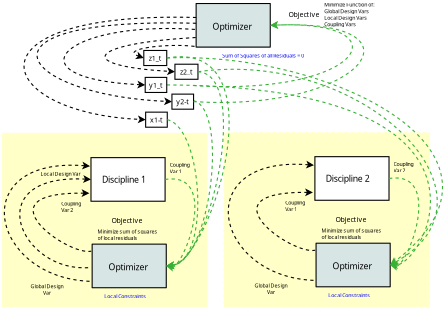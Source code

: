 <?xml version="1.0" encoding="UTF-8"?>
<dia:diagram xmlns:dia="http://www.lysator.liu.se/~alla/dia/">
  <dia:layer name="Background" visible="true" active="true">
    <dia:object type="Standard - Box" version="0" id="O0">
      <dia:attribute name="obj_pos">
        <dia:point val="13.178,19.919"/>
      </dia:attribute>
      <dia:attribute name="obj_bb">
        <dia:rectangle val="13.129,19.869;32.179,36.052"/>
      </dia:attribute>
      <dia:attribute name="elem_corner">
        <dia:point val="13.178,19.919"/>
      </dia:attribute>
      <dia:attribute name="elem_width">
        <dia:real val="18.95"/>
      </dia:attribute>
      <dia:attribute name="elem_height">
        <dia:real val="16.084"/>
      </dia:attribute>
      <dia:attribute name="border_color">
        <dia:color val="#ffffff"/>
      </dia:attribute>
      <dia:attribute name="inner_color">
        <dia:color val="#ffffc7"/>
      </dia:attribute>
      <dia:attribute name="show_background">
        <dia:boolean val="true"/>
      </dia:attribute>
      <dia:attribute name="corner_radius">
        <dia:real val="1.175e-38"/>
      </dia:attribute>
    </dia:object>
    <dia:group>
      <dia:object type="Standard - Box" version="0" id="O1">
        <dia:attribute name="obj_pos">
          <dia:point val="21.384,22.245"/>
        </dia:attribute>
        <dia:attribute name="obj_bb">
          <dia:rectangle val="21.334,22.195;28.234,26.295"/>
        </dia:attribute>
        <dia:attribute name="elem_corner">
          <dia:point val="21.384,22.245"/>
        </dia:attribute>
        <dia:attribute name="elem_width">
          <dia:real val="6.8"/>
        </dia:attribute>
        <dia:attribute name="elem_height">
          <dia:real val="4"/>
        </dia:attribute>
        <dia:attribute name="show_background">
          <dia:boolean val="true"/>
        </dia:attribute>
      </dia:object>
      <dia:object type="Standard - Text" version="1" id="O2">
        <dia:attribute name="obj_pos">
          <dia:point val="22.384,24.545"/>
        </dia:attribute>
        <dia:attribute name="obj_bb">
          <dia:rectangle val="22.384,23.8;27.021,24.735"/>
        </dia:attribute>
        <dia:attribute name="text">
          <dia:composite type="text">
            <dia:attribute name="string">
              <dia:string>#Discipline 1#</dia:string>
            </dia:attribute>
            <dia:attribute name="font">
              <dia:font family="sans" style="0" name="Helvetica"/>
            </dia:attribute>
            <dia:attribute name="height">
              <dia:real val="1"/>
            </dia:attribute>
            <dia:attribute name="pos">
              <dia:point val="22.384,24.545"/>
            </dia:attribute>
            <dia:attribute name="color">
              <dia:color val="#000000"/>
            </dia:attribute>
            <dia:attribute name="alignment">
              <dia:enum val="0"/>
            </dia:attribute>
          </dia:composite>
        </dia:attribute>
        <dia:attribute name="valign">
          <dia:enum val="3"/>
        </dia:attribute>
      </dia:object>
    </dia:group>
    <dia:object type="Standard - Text" version="1" id="O3">
      <dia:attribute name="obj_pos">
        <dia:point val="28.604,23.093"/>
      </dia:attribute>
      <dia:attribute name="obj_bb">
        <dia:rectangle val="28.604,22.645;30.714,23.808"/>
      </dia:attribute>
      <dia:attribute name="text">
        <dia:composite type="text">
          <dia:attribute name="string">
            <dia:string>#Coupling
Var 1#</dia:string>
          </dia:attribute>
          <dia:attribute name="font">
            <dia:font family="sans" style="0" name="Helvetica"/>
          </dia:attribute>
          <dia:attribute name="height">
            <dia:real val="0.6"/>
          </dia:attribute>
          <dia:attribute name="pos">
            <dia:point val="28.604,23.093"/>
          </dia:attribute>
          <dia:attribute name="color">
            <dia:color val="#000000"/>
          </dia:attribute>
          <dia:attribute name="alignment">
            <dia:enum val="0"/>
          </dia:attribute>
        </dia:composite>
      </dia:attribute>
      <dia:attribute name="valign">
        <dia:enum val="3"/>
      </dia:attribute>
    </dia:object>
    <dia:group>
      <dia:object type="Standard - Box" version="0" id="O4">
        <dia:attribute name="obj_pos">
          <dia:point val="31.032,8.105"/>
        </dia:attribute>
        <dia:attribute name="obj_bb">
          <dia:rectangle val="30.983,8.055;37.883,12.155"/>
        </dia:attribute>
        <dia:attribute name="elem_corner">
          <dia:point val="31.032,8.105"/>
        </dia:attribute>
        <dia:attribute name="elem_width">
          <dia:real val="6.8"/>
        </dia:attribute>
        <dia:attribute name="elem_height">
          <dia:real val="4"/>
        </dia:attribute>
        <dia:attribute name="inner_color">
          <dia:color val="#d8e5e5"/>
        </dia:attribute>
        <dia:attribute name="show_background">
          <dia:boolean val="true"/>
        </dia:attribute>
        <dia:attribute name="corner_radius">
          <dia:real val="1.175e-38"/>
        </dia:attribute>
      </dia:object>
      <dia:object type="Standard - Text" version="1" id="O5">
        <dia:attribute name="obj_pos">
          <dia:point val="32.544,10.505"/>
        </dia:attribute>
        <dia:attribute name="obj_bb">
          <dia:rectangle val="32.544,9.76;36.466,10.695"/>
        </dia:attribute>
        <dia:attribute name="text">
          <dia:composite type="text">
            <dia:attribute name="string">
              <dia:string>#Optimizer#</dia:string>
            </dia:attribute>
            <dia:attribute name="font">
              <dia:font family="sans" style="0" name="Helvetica"/>
            </dia:attribute>
            <dia:attribute name="height">
              <dia:real val="1"/>
            </dia:attribute>
            <dia:attribute name="pos">
              <dia:point val="32.544,10.505"/>
            </dia:attribute>
            <dia:attribute name="color">
              <dia:color val="#000000"/>
            </dia:attribute>
            <dia:attribute name="alignment">
              <dia:enum val="0"/>
            </dia:attribute>
          </dia:composite>
        </dia:attribute>
        <dia:attribute name="valign">
          <dia:enum val="3"/>
        </dia:attribute>
      </dia:object>
    </dia:group>
    <dia:object type="Standard - Text" version="1" id="O6">
      <dia:attribute name="obj_pos">
        <dia:point val="33.419,13.059"/>
      </dia:attribute>
      <dia:attribute name="obj_bb">
        <dia:rectangle val="33.419,12.611;41.969,13.174"/>
      </dia:attribute>
      <dia:attribute name="text">
        <dia:composite type="text">
          <dia:attribute name="string">
            <dia:string>#Sum of Squares of all Residuals = 0#</dia:string>
          </dia:attribute>
          <dia:attribute name="font">
            <dia:font family="sans" style="0" name="Helvetica"/>
          </dia:attribute>
          <dia:attribute name="height">
            <dia:real val="0.6"/>
          </dia:attribute>
          <dia:attribute name="pos">
            <dia:point val="33.419,13.059"/>
          </dia:attribute>
          <dia:attribute name="color">
            <dia:color val="#0000ff"/>
          </dia:attribute>
          <dia:attribute name="alignment">
            <dia:enum val="0"/>
          </dia:attribute>
        </dia:composite>
      </dia:attribute>
      <dia:attribute name="valign">
        <dia:enum val="3"/>
      </dia:attribute>
    </dia:object>
    <dia:object type="Standard - BezierLine" version="0" id="O7">
      <dia:attribute name="obj_pos">
        <dia:point val="30.923,10.481"/>
      </dia:attribute>
      <dia:attribute name="obj_bb">
        <dia:rectangle val="18.854,10.345;30.976,15.904"/>
      </dia:attribute>
      <dia:attribute name="bez_points">
        <dia:point val="30.923,10.481"/>
        <dia:point val="18.651,9.658"/>
        <dia:point val="13.808,15.009"/>
        <dia:point val="26.359,15.575"/>
      </dia:attribute>
      <dia:attribute name="corner_types">
        <dia:enum val="0"/>
        <dia:enum val="0"/>
      </dia:attribute>
      <dia:attribute name="line_style">
        <dia:enum val="1"/>
      </dia:attribute>
      <dia:attribute name="dashlength">
        <dia:real val="0.3"/>
      </dia:attribute>
      <dia:attribute name="end_arrow">
        <dia:enum val="22"/>
      </dia:attribute>
      <dia:attribute name="end_arrow_length">
        <dia:real val="0.5"/>
      </dia:attribute>
      <dia:attribute name="end_arrow_width">
        <dia:real val="0.5"/>
      </dia:attribute>
      <dia:connections>
        <dia:connection handle="3" to="O44" connection="3"/>
      </dia:connections>
    </dia:object>
    <dia:object type="Standard - BezierLine" version="0" id="O8">
      <dia:attribute name="obj_pos">
        <dia:point val="30.994,11.224"/>
      </dia:attribute>
      <dia:attribute name="obj_bb">
        <dia:rectangle val="22.625,11.171;31.046,14.682"/>
      </dia:attribute>
      <dia:attribute name="bez_points">
        <dia:point val="30.994,11.224"/>
        <dia:point val="21.2,11.754"/>
        <dia:point val="19.611,13.799"/>
        <dia:point val="29.087,14.364"/>
      </dia:attribute>
      <dia:attribute name="corner_types">
        <dia:enum val="0"/>
        <dia:enum val="0"/>
      </dia:attribute>
      <dia:attribute name="line_style">
        <dia:enum val="1"/>
      </dia:attribute>
      <dia:attribute name="dashlength">
        <dia:real val="0.3"/>
      </dia:attribute>
      <dia:attribute name="end_arrow">
        <dia:enum val="22"/>
      </dia:attribute>
      <dia:attribute name="end_arrow_length">
        <dia:real val="0.5"/>
      </dia:attribute>
      <dia:attribute name="end_arrow_width">
        <dia:real val="0.5"/>
      </dia:attribute>
      <dia:connections>
        <dia:connection handle="3" to="O48" connection="3"/>
      </dia:connections>
    </dia:object>
    <dia:object type="Standard - Text" version="1" id="O9">
      <dia:attribute name="obj_pos">
        <dia:point val="18.659,26.643"/>
      </dia:attribute>
      <dia:attribute name="obj_bb">
        <dia:rectangle val="18.659,26.195;20.769,27.358"/>
      </dia:attribute>
      <dia:attribute name="text">
        <dia:composite type="text">
          <dia:attribute name="string">
            <dia:string>#Coupling
Var 2#</dia:string>
          </dia:attribute>
          <dia:attribute name="font">
            <dia:font family="sans" style="0" name="Helvetica"/>
          </dia:attribute>
          <dia:attribute name="height">
            <dia:real val="0.6"/>
          </dia:attribute>
          <dia:attribute name="pos">
            <dia:point val="18.659,26.643"/>
          </dia:attribute>
          <dia:attribute name="color">
            <dia:color val="#000000"/>
          </dia:attribute>
          <dia:attribute name="alignment">
            <dia:enum val="0"/>
          </dia:attribute>
        </dia:composite>
      </dia:attribute>
      <dia:attribute name="valign">
        <dia:enum val="3"/>
      </dia:attribute>
    </dia:object>
    <dia:object type="Standard - Text" version="1" id="O10">
      <dia:attribute name="obj_pos">
        <dia:point val="17.346,34.237"/>
      </dia:attribute>
      <dia:attribute name="obj_bb">
        <dia:rectangle val="15.676,33.79;19.016,34.952"/>
      </dia:attribute>
      <dia:attribute name="text">
        <dia:composite type="text">
          <dia:attribute name="string">
            <dia:string>#Global Design
Var#</dia:string>
          </dia:attribute>
          <dia:attribute name="font">
            <dia:font family="sans" style="0" name="Helvetica"/>
          </dia:attribute>
          <dia:attribute name="height">
            <dia:real val="0.6"/>
          </dia:attribute>
          <dia:attribute name="pos">
            <dia:point val="17.346,34.237"/>
          </dia:attribute>
          <dia:attribute name="color">
            <dia:color val="#000000"/>
          </dia:attribute>
          <dia:attribute name="alignment">
            <dia:enum val="1"/>
          </dia:attribute>
        </dia:composite>
      </dia:attribute>
      <dia:attribute name="valign">
        <dia:enum val="3"/>
      </dia:attribute>
    </dia:object>
    <dia:object type="Standard - BezierLine" version="0" id="O11">
      <dia:attribute name="obj_pos">
        <dia:point val="30.8,15.639"/>
      </dia:attribute>
      <dia:attribute name="obj_bb">
        <dia:rectangle val="30.747,9.712;45.419,15.783"/>
      </dia:attribute>
      <dia:attribute name="bez_points">
        <dia:point val="30.8,15.639"/>
        <dia:point val="46.558,16.623"/>
        <dia:point val="50.259,9.564"/>
        <dia:point val="37.833,10.105"/>
      </dia:attribute>
      <dia:attribute name="corner_types">
        <dia:enum val="0"/>
        <dia:enum val="0"/>
      </dia:attribute>
      <dia:attribute name="line_color">
        <dia:color val="#36b136"/>
      </dia:attribute>
      <dia:attribute name="line_style">
        <dia:enum val="1"/>
      </dia:attribute>
      <dia:attribute name="dashlength">
        <dia:real val="0.3"/>
      </dia:attribute>
      <dia:attribute name="end_arrow">
        <dia:enum val="22"/>
      </dia:attribute>
      <dia:attribute name="end_arrow_length">
        <dia:real val="0.5"/>
      </dia:attribute>
      <dia:attribute name="end_arrow_width">
        <dia:real val="0.5"/>
      </dia:attribute>
      <dia:connections>
        <dia:connection handle="3" to="O4" connection="4"/>
      </dia:connections>
    </dia:object>
    <dia:object type="Standard - Text" version="1" id="O12">
      <dia:attribute name="obj_pos">
        <dia:point val="24.699,28.242"/>
      </dia:attribute>
      <dia:attribute name="obj_bb">
        <dia:rectangle val="23.182,27.647;26.217,28.394"/>
      </dia:attribute>
      <dia:attribute name="text">
        <dia:composite type="text">
          <dia:attribute name="string">
            <dia:string>#Objective#</dia:string>
          </dia:attribute>
          <dia:attribute name="font">
            <dia:font family="sans" style="0" name="Helvetica"/>
          </dia:attribute>
          <dia:attribute name="height">
            <dia:real val="0.8"/>
          </dia:attribute>
          <dia:attribute name="pos">
            <dia:point val="24.699,28.242"/>
          </dia:attribute>
          <dia:attribute name="color">
            <dia:color val="#000000"/>
          </dia:attribute>
          <dia:attribute name="alignment">
            <dia:enum val="1"/>
          </dia:attribute>
        </dia:composite>
      </dia:attribute>
      <dia:attribute name="valign">
        <dia:enum val="3"/>
      </dia:attribute>
    </dia:object>
    <dia:object type="Standard - Text" version="1" id="O13">
      <dia:attribute name="obj_pos">
        <dia:point val="21.982,29.196"/>
      </dia:attribute>
      <dia:attribute name="obj_bb">
        <dia:rectangle val="21.982,28.749;27.93,29.911"/>
      </dia:attribute>
      <dia:attribute name="text">
        <dia:composite type="text">
          <dia:attribute name="string">
            <dia:string>#Minimize sum of squares
of local residuals#</dia:string>
          </dia:attribute>
          <dia:attribute name="font">
            <dia:font family="sans" style="0" name="Helvetica"/>
          </dia:attribute>
          <dia:attribute name="height">
            <dia:real val="0.6"/>
          </dia:attribute>
          <dia:attribute name="pos">
            <dia:point val="21.982,29.196"/>
          </dia:attribute>
          <dia:attribute name="color">
            <dia:color val="#000000"/>
          </dia:attribute>
          <dia:attribute name="alignment">
            <dia:enum val="0"/>
          </dia:attribute>
        </dia:composite>
      </dia:attribute>
      <dia:attribute name="valign">
        <dia:enum val="3"/>
      </dia:attribute>
    </dia:object>
    <dia:object type="Standard - BezierLine" version="0" id="O14">
      <dia:attribute name="obj_pos">
        <dia:point val="31.029,9.916"/>
      </dia:attribute>
      <dia:attribute name="obj_bb">
        <dia:rectangle val="16.388,9.83;31.08,17.439"/>
      </dia:attribute>
      <dia:attribute name="bez_points">
        <dia:point val="31.029,9.916"/>
        <dia:point val="9.391,9.315"/>
        <dia:point val="14.706,16.508"/>
        <dia:point val="28.812,17.108"/>
      </dia:attribute>
      <dia:attribute name="corner_types">
        <dia:enum val="0"/>
        <dia:enum val="0"/>
      </dia:attribute>
      <dia:attribute name="line_style">
        <dia:enum val="1"/>
      </dia:attribute>
      <dia:attribute name="dashlength">
        <dia:real val="0.3"/>
      </dia:attribute>
      <dia:attribute name="end_arrow">
        <dia:enum val="22"/>
      </dia:attribute>
      <dia:attribute name="end_arrow_length">
        <dia:real val="0.5"/>
      </dia:attribute>
      <dia:attribute name="end_arrow_width">
        <dia:real val="0.5"/>
      </dia:attribute>
      <dia:connections>
        <dia:connection handle="3" to="O46" connection="3"/>
      </dia:connections>
    </dia:object>
    <dia:object type="Standard - Text" version="1" id="O15">
      <dia:attribute name="obj_pos">
        <dia:point val="18.596,23.914"/>
      </dia:attribute>
      <dia:attribute name="obj_bb">
        <dia:rectangle val="16.601,23.466;20.59,24.629"/>
      </dia:attribute>
      <dia:attribute name="text">
        <dia:composite type="text">
          <dia:attribute name="string">
            <dia:string>#Local Design Var
#</dia:string>
          </dia:attribute>
          <dia:attribute name="font">
            <dia:font family="sans" style="0" name="Helvetica"/>
          </dia:attribute>
          <dia:attribute name="height">
            <dia:real val="0.6"/>
          </dia:attribute>
          <dia:attribute name="pos">
            <dia:point val="18.596,23.914"/>
          </dia:attribute>
          <dia:attribute name="color">
            <dia:color val="#000000"/>
          </dia:attribute>
          <dia:attribute name="alignment">
            <dia:enum val="1"/>
          </dia:attribute>
        </dia:composite>
      </dia:attribute>
      <dia:attribute name="valign">
        <dia:enum val="3"/>
      </dia:attribute>
    </dia:object>
    <dia:object type="Standard - BezierLine" version="0" id="O16">
      <dia:attribute name="obj_pos">
        <dia:point val="30.887,12.037"/>
      </dia:attribute>
      <dia:attribute name="obj_bb">
        <dia:rectangle val="25.283,11.9;30.943,13.208"/>
      </dia:attribute>
      <dia:attribute name="bez_points">
        <dia:point val="30.887,12.037"/>
        <dia:point val="28.335,11.727"/>
        <dia:point val="23.93,12.297"/>
        <dia:point val="26.23,13.104"/>
      </dia:attribute>
      <dia:attribute name="corner_types">
        <dia:enum val="0"/>
        <dia:enum val="0"/>
      </dia:attribute>
      <dia:attribute name="line_style">
        <dia:enum val="1"/>
      </dia:attribute>
      <dia:attribute name="dashlength">
        <dia:real val="0.3"/>
      </dia:attribute>
      <dia:attribute name="end_arrow">
        <dia:enum val="22"/>
      </dia:attribute>
      <dia:attribute name="end_arrow_length">
        <dia:real val="0.5"/>
      </dia:attribute>
      <dia:attribute name="end_arrow_width">
        <dia:real val="0.5"/>
      </dia:attribute>
      <dia:connections>
        <dia:connection handle="3" to="O42" connection="3"/>
      </dia:connections>
    </dia:object>
    <dia:group>
      <dia:object type="Standard - Box" version="0" id="O17">
        <dia:attribute name="obj_pos">
          <dia:point val="21.491,30.183"/>
        </dia:attribute>
        <dia:attribute name="obj_bb">
          <dia:rectangle val="21.441,30.134;28.341,34.233"/>
        </dia:attribute>
        <dia:attribute name="elem_corner">
          <dia:point val="21.491,30.183"/>
        </dia:attribute>
        <dia:attribute name="elem_width">
          <dia:real val="6.8"/>
        </dia:attribute>
        <dia:attribute name="elem_height">
          <dia:real val="4"/>
        </dia:attribute>
        <dia:attribute name="inner_color">
          <dia:color val="#d8e5e5"/>
        </dia:attribute>
        <dia:attribute name="show_background">
          <dia:boolean val="true"/>
        </dia:attribute>
        <dia:attribute name="corner_radius">
          <dia:real val="1.175e-38"/>
        </dia:attribute>
      </dia:object>
      <dia:object type="Standard - Text" version="1" id="O18">
        <dia:attribute name="obj_pos">
          <dia:point val="23.002,32.584"/>
        </dia:attribute>
        <dia:attribute name="obj_bb">
          <dia:rectangle val="23.002,31.838;26.925,32.773"/>
        </dia:attribute>
        <dia:attribute name="text">
          <dia:composite type="text">
            <dia:attribute name="string">
              <dia:string>#Optimizer#</dia:string>
            </dia:attribute>
            <dia:attribute name="font">
              <dia:font family="sans" style="0" name="Helvetica"/>
            </dia:attribute>
            <dia:attribute name="height">
              <dia:real val="1"/>
            </dia:attribute>
            <dia:attribute name="pos">
              <dia:point val="23.002,32.584"/>
            </dia:attribute>
            <dia:attribute name="color">
              <dia:color val="#000000"/>
            </dia:attribute>
            <dia:attribute name="alignment">
              <dia:enum val="0"/>
            </dia:attribute>
          </dia:composite>
        </dia:attribute>
        <dia:attribute name="valign">
          <dia:enum val="3"/>
        </dia:attribute>
      </dia:object>
    </dia:group>
    <dia:object type="Standard - Text" version="1" id="O19">
      <dia:attribute name="obj_pos">
        <dia:point val="22.608,35.151"/>
      </dia:attribute>
      <dia:attribute name="obj_bb">
        <dia:rectangle val="22.608,34.703;26.748,35.266"/>
      </dia:attribute>
      <dia:attribute name="text">
        <dia:composite type="text">
          <dia:attribute name="string">
            <dia:string>#Local Constraints#</dia:string>
          </dia:attribute>
          <dia:attribute name="font">
            <dia:font family="sans" style="0" name="Helvetica"/>
          </dia:attribute>
          <dia:attribute name="height">
            <dia:real val="0.6"/>
          </dia:attribute>
          <dia:attribute name="pos">
            <dia:point val="22.608,35.151"/>
          </dia:attribute>
          <dia:attribute name="color">
            <dia:color val="#0000ff"/>
          </dia:attribute>
          <dia:attribute name="alignment">
            <dia:enum val="0"/>
          </dia:attribute>
        </dia:composite>
      </dia:attribute>
      <dia:attribute name="valign">
        <dia:enum val="3"/>
      </dia:attribute>
    </dia:object>
    <dia:object type="Standard - Text" version="1" id="O20">
      <dia:attribute name="obj_pos">
        <dia:point val="40.924,9.342"/>
      </dia:attribute>
      <dia:attribute name="obj_bb">
        <dia:rectangle val="39.406,8.747;42.441,9.494"/>
      </dia:attribute>
      <dia:attribute name="text">
        <dia:composite type="text">
          <dia:attribute name="string">
            <dia:string>#Objective#</dia:string>
          </dia:attribute>
          <dia:attribute name="font">
            <dia:font family="sans" style="0" name="Helvetica"/>
          </dia:attribute>
          <dia:attribute name="height">
            <dia:real val="0.8"/>
          </dia:attribute>
          <dia:attribute name="pos">
            <dia:point val="40.924,9.342"/>
          </dia:attribute>
          <dia:attribute name="color">
            <dia:color val="#000000"/>
          </dia:attribute>
          <dia:attribute name="alignment">
            <dia:enum val="1"/>
          </dia:attribute>
        </dia:composite>
      </dia:attribute>
      <dia:attribute name="valign">
        <dia:enum val="3"/>
      </dia:attribute>
    </dia:object>
    <dia:object type="Standard - Text" version="1" id="O21">
      <dia:attribute name="obj_pos">
        <dia:point val="42.796,8.389"/>
      </dia:attribute>
      <dia:attribute name="obj_bb">
        <dia:rectangle val="42.796,7.942;47.873,10.304"/>
      </dia:attribute>
      <dia:attribute name="text">
        <dia:composite type="text">
          <dia:attribute name="string">
            <dia:string>#Minimize Function of:
Global Design Vars
Local Design Vars
Coupling Vars#</dia:string>
          </dia:attribute>
          <dia:attribute name="font">
            <dia:font family="sans" style="0" name="Helvetica"/>
          </dia:attribute>
          <dia:attribute name="height">
            <dia:real val="0.6"/>
          </dia:attribute>
          <dia:attribute name="pos">
            <dia:point val="42.796,8.389"/>
          </dia:attribute>
          <dia:attribute name="color">
            <dia:color val="#000000"/>
          </dia:attribute>
          <dia:attribute name="alignment">
            <dia:enum val="0"/>
          </dia:attribute>
        </dia:composite>
      </dia:attribute>
      <dia:attribute name="valign">
        <dia:enum val="3"/>
      </dia:attribute>
    </dia:object>
    <dia:object type="Standard - BezierLine" version="0" id="O22">
      <dia:attribute name="obj_pos">
        <dia:point val="21.239,25.511"/>
      </dia:attribute>
      <dia:attribute name="obj_bb">
        <dia:rectangle val="16.034,25.139;21.468,30.905"/>
      </dia:attribute>
      <dia:attribute name="bez_points">
        <dia:point val="21.239,25.511"/>
        <dia:point val="10.951,25.369"/>
        <dia:point val="19.295,31.3"/>
        <dia:point val="21.408,30.828"/>
      </dia:attribute>
      <dia:attribute name="corner_types">
        <dia:enum val="0"/>
        <dia:enum val="0"/>
      </dia:attribute>
      <dia:attribute name="line_style">
        <dia:enum val="1"/>
      </dia:attribute>
      <dia:attribute name="dashlength">
        <dia:real val="0.3"/>
      </dia:attribute>
      <dia:attribute name="start_arrow">
        <dia:enum val="22"/>
      </dia:attribute>
      <dia:attribute name="start_arrow_length">
        <dia:real val="0.5"/>
      </dia:attribute>
      <dia:attribute name="start_arrow_width">
        <dia:real val="0.5"/>
      </dia:attribute>
    </dia:object>
    <dia:object type="Standard - BezierLine" version="0" id="O23">
      <dia:attribute name="obj_pos">
        <dia:point val="21.384,24.245"/>
      </dia:attribute>
      <dia:attribute name="obj_bb">
        <dia:rectangle val="14.799,23.844;21.436,32.407"/>
      </dia:attribute>
      <dia:attribute name="bez_points">
        <dia:point val="21.384,24.245"/>
        <dia:point val="10.918,23.679"/>
        <dia:point val="14.876,32.962"/>
        <dia:point val="21.381,32.325"/>
      </dia:attribute>
      <dia:attribute name="corner_types">
        <dia:enum val="0"/>
        <dia:enum val="0"/>
      </dia:attribute>
      <dia:attribute name="line_style">
        <dia:enum val="1"/>
      </dia:attribute>
      <dia:attribute name="dashlength">
        <dia:real val="0.3"/>
      </dia:attribute>
      <dia:attribute name="start_arrow">
        <dia:enum val="22"/>
      </dia:attribute>
      <dia:attribute name="start_arrow_length">
        <dia:real val="0.5"/>
      </dia:attribute>
      <dia:attribute name="start_arrow_width">
        <dia:real val="0.5"/>
      </dia:attribute>
      <dia:connections>
        <dia:connection handle="0" to="O1" connection="3"/>
      </dia:connections>
    </dia:object>
    <dia:object type="Standard - BezierLine" version="0" id="O24">
      <dia:attribute name="obj_pos">
        <dia:point val="21.296,23.027"/>
      </dia:attribute>
      <dia:attribute name="obj_bb">
        <dia:rectangle val="13.386,22.609;21.432,33.65"/>
      </dia:attribute>
      <dia:attribute name="bez_points">
        <dia:point val="21.296,23.027"/>
        <dia:point val="9.784,22.108"/>
        <dia:point val="12.082,33.315"/>
        <dia:point val="21.381,33.598"/>
      </dia:attribute>
      <dia:attribute name="corner_types">
        <dia:enum val="0"/>
        <dia:enum val="0"/>
      </dia:attribute>
      <dia:attribute name="line_style">
        <dia:enum val="1"/>
      </dia:attribute>
      <dia:attribute name="dashlength">
        <dia:real val="0.3"/>
      </dia:attribute>
      <dia:attribute name="start_arrow">
        <dia:enum val="22"/>
      </dia:attribute>
      <dia:attribute name="start_arrow_length">
        <dia:real val="0.5"/>
      </dia:attribute>
      <dia:attribute name="start_arrow_width">
        <dia:real val="0.5"/>
      </dia:attribute>
    </dia:object>
    <dia:object type="Standard - BezierLine" version="0" id="O25">
      <dia:attribute name="obj_pos">
        <dia:point val="28.184,24.245"/>
      </dia:attribute>
      <dia:attribute name="obj_bb">
        <dia:rectangle val="28.127,24.146;30.969,32.712"/>
      </dia:attribute>
      <dia:attribute name="bez_points">
        <dia:point val="28.184,24.245"/>
        <dia:point val="33.331,23.451"/>
        <dia:point val="29.831,32.573"/>
        <dia:point val="28.291,32.184"/>
      </dia:attribute>
      <dia:attribute name="corner_types">
        <dia:enum val="0"/>
        <dia:enum val="0"/>
      </dia:attribute>
      <dia:attribute name="line_color">
        <dia:color val="#36b136"/>
      </dia:attribute>
      <dia:attribute name="line_style">
        <dia:enum val="1"/>
      </dia:attribute>
      <dia:attribute name="dashlength">
        <dia:real val="0.3"/>
      </dia:attribute>
      <dia:attribute name="end_arrow">
        <dia:enum val="22"/>
      </dia:attribute>
      <dia:attribute name="end_arrow_length">
        <dia:real val="0.5"/>
      </dia:attribute>
      <dia:attribute name="end_arrow_width">
        <dia:real val="0.5"/>
      </dia:attribute>
      <dia:connections>
        <dia:connection handle="0" to="O1" connection="4"/>
        <dia:connection handle="3" to="O17" connection="4"/>
      </dia:connections>
    </dia:object>
    <dia:object type="Standard - Box" version="0" id="O26">
      <dia:attribute name="obj_pos">
        <dia:point val="33.547,19.902"/>
      </dia:attribute>
      <dia:attribute name="obj_bb">
        <dia:rectangle val="33.497,19.852;52.548,36.035"/>
      </dia:attribute>
      <dia:attribute name="elem_corner">
        <dia:point val="33.547,19.902"/>
      </dia:attribute>
      <dia:attribute name="elem_width">
        <dia:real val="18.95"/>
      </dia:attribute>
      <dia:attribute name="elem_height">
        <dia:real val="16.084"/>
      </dia:attribute>
      <dia:attribute name="border_color">
        <dia:color val="#ffffff"/>
      </dia:attribute>
      <dia:attribute name="inner_color">
        <dia:color val="#ffffc7"/>
      </dia:attribute>
      <dia:attribute name="show_background">
        <dia:boolean val="true"/>
      </dia:attribute>
      <dia:attribute name="line_style">
        <dia:enum val="1"/>
      </dia:attribute>
      <dia:attribute name="dashlength">
        <dia:real val="0.3"/>
      </dia:attribute>
      <dia:attribute name="corner_radius">
        <dia:real val="1.175e-38"/>
      </dia:attribute>
    </dia:object>
    <dia:object type="Standard - Box" version="0" id="O27">
      <dia:attribute name="obj_pos">
        <dia:point val="41.929,22.157"/>
      </dia:attribute>
      <dia:attribute name="obj_bb">
        <dia:rectangle val="41.879,22.107;48.779,26.207"/>
      </dia:attribute>
      <dia:attribute name="elem_corner">
        <dia:point val="41.929,22.157"/>
      </dia:attribute>
      <dia:attribute name="elem_width">
        <dia:real val="6.8"/>
      </dia:attribute>
      <dia:attribute name="elem_height">
        <dia:real val="4"/>
      </dia:attribute>
      <dia:attribute name="show_background">
        <dia:boolean val="true"/>
      </dia:attribute>
    </dia:object>
    <dia:object type="Standard - Text" version="1" id="O28">
      <dia:attribute name="obj_pos">
        <dia:point val="42.929,24.457"/>
      </dia:attribute>
      <dia:attribute name="obj_bb">
        <dia:rectangle val="42.929,23.712;47.564,24.647"/>
      </dia:attribute>
      <dia:attribute name="text">
        <dia:composite type="text">
          <dia:attribute name="string">
            <dia:string>#Discipline 2#</dia:string>
          </dia:attribute>
          <dia:attribute name="font">
            <dia:font family="sans" style="0" name="Helvetica"/>
          </dia:attribute>
          <dia:attribute name="height">
            <dia:real val="1"/>
          </dia:attribute>
          <dia:attribute name="pos">
            <dia:point val="42.929,24.457"/>
          </dia:attribute>
          <dia:attribute name="color">
            <dia:color val="#000000"/>
          </dia:attribute>
          <dia:attribute name="alignment">
            <dia:enum val="0"/>
          </dia:attribute>
        </dia:composite>
      </dia:attribute>
      <dia:attribute name="valign">
        <dia:enum val="3"/>
      </dia:attribute>
    </dia:object>
    <dia:object type="Standard - Text" version="1" id="O29">
      <dia:attribute name="obj_pos">
        <dia:point val="49.15,23.005"/>
      </dia:attribute>
      <dia:attribute name="obj_bb">
        <dia:rectangle val="49.15,22.558;51.26,23.72"/>
      </dia:attribute>
      <dia:attribute name="text">
        <dia:composite type="text">
          <dia:attribute name="string">
            <dia:string>#Coupling
Var 2#</dia:string>
          </dia:attribute>
          <dia:attribute name="font">
            <dia:font family="sans" style="0" name="Helvetica"/>
          </dia:attribute>
          <dia:attribute name="height">
            <dia:real val="0.6"/>
          </dia:attribute>
          <dia:attribute name="pos">
            <dia:point val="49.15,23.005"/>
          </dia:attribute>
          <dia:attribute name="color">
            <dia:color val="#000000"/>
          </dia:attribute>
          <dia:attribute name="alignment">
            <dia:enum val="0"/>
          </dia:attribute>
        </dia:composite>
      </dia:attribute>
      <dia:attribute name="valign">
        <dia:enum val="3"/>
      </dia:attribute>
    </dia:object>
    <dia:object type="Standard - Text" version="1" id="O30">
      <dia:attribute name="obj_pos">
        <dia:point val="39.204,26.555"/>
      </dia:attribute>
      <dia:attribute name="obj_bb">
        <dia:rectangle val="39.204,26.108;41.314,27.27"/>
      </dia:attribute>
      <dia:attribute name="text">
        <dia:composite type="text">
          <dia:attribute name="string">
            <dia:string>#Coupling
Var 1#</dia:string>
          </dia:attribute>
          <dia:attribute name="font">
            <dia:font family="sans" style="0" name="Helvetica"/>
          </dia:attribute>
          <dia:attribute name="height">
            <dia:real val="0.6"/>
          </dia:attribute>
          <dia:attribute name="pos">
            <dia:point val="39.204,26.555"/>
          </dia:attribute>
          <dia:attribute name="color">
            <dia:color val="#000000"/>
          </dia:attribute>
          <dia:attribute name="alignment">
            <dia:enum val="0"/>
          </dia:attribute>
        </dia:composite>
      </dia:attribute>
      <dia:attribute name="valign">
        <dia:enum val="3"/>
      </dia:attribute>
    </dia:object>
    <dia:object type="Standard - Text" version="1" id="O31">
      <dia:attribute name="obj_pos">
        <dia:point val="37.892,34.15"/>
      </dia:attribute>
      <dia:attribute name="obj_bb">
        <dia:rectangle val="36.222,33.703;39.562,34.865"/>
      </dia:attribute>
      <dia:attribute name="text">
        <dia:composite type="text">
          <dia:attribute name="string">
            <dia:string>#Global Design
Var#</dia:string>
          </dia:attribute>
          <dia:attribute name="font">
            <dia:font family="sans" style="0" name="Helvetica"/>
          </dia:attribute>
          <dia:attribute name="height">
            <dia:real val="0.6"/>
          </dia:attribute>
          <dia:attribute name="pos">
            <dia:point val="37.892,34.15"/>
          </dia:attribute>
          <dia:attribute name="color">
            <dia:color val="#000000"/>
          </dia:attribute>
          <dia:attribute name="alignment">
            <dia:enum val="1"/>
          </dia:attribute>
        </dia:composite>
      </dia:attribute>
      <dia:attribute name="valign">
        <dia:enum val="3"/>
      </dia:attribute>
    </dia:object>
    <dia:object type="Standard - Text" version="1" id="O32">
      <dia:attribute name="obj_pos">
        <dia:point val="45.245,28.154"/>
      </dia:attribute>
      <dia:attribute name="obj_bb">
        <dia:rectangle val="43.727,27.559;46.762,28.307"/>
      </dia:attribute>
      <dia:attribute name="text">
        <dia:composite type="text">
          <dia:attribute name="string">
            <dia:string>#Objective#</dia:string>
          </dia:attribute>
          <dia:attribute name="font">
            <dia:font family="sans" style="0" name="Helvetica"/>
          </dia:attribute>
          <dia:attribute name="height">
            <dia:real val="0.8"/>
          </dia:attribute>
          <dia:attribute name="pos">
            <dia:point val="45.245,28.154"/>
          </dia:attribute>
          <dia:attribute name="color">
            <dia:color val="#000000"/>
          </dia:attribute>
          <dia:attribute name="alignment">
            <dia:enum val="1"/>
          </dia:attribute>
        </dia:composite>
      </dia:attribute>
      <dia:attribute name="valign">
        <dia:enum val="3"/>
      </dia:attribute>
    </dia:object>
    <dia:object type="Standard - Text" version="1" id="O33">
      <dia:attribute name="obj_pos">
        <dia:point val="42.528,29.109"/>
      </dia:attribute>
      <dia:attribute name="obj_bb">
        <dia:rectangle val="42.528,28.661;48.475,29.824"/>
      </dia:attribute>
      <dia:attribute name="text">
        <dia:composite type="text">
          <dia:attribute name="string">
            <dia:string>#Minimize sum of squares
of local residuals#</dia:string>
          </dia:attribute>
          <dia:attribute name="font">
            <dia:font family="sans" style="0" name="Helvetica"/>
          </dia:attribute>
          <dia:attribute name="height">
            <dia:real val="0.6"/>
          </dia:attribute>
          <dia:attribute name="pos">
            <dia:point val="42.528,29.109"/>
          </dia:attribute>
          <dia:attribute name="color">
            <dia:color val="#000000"/>
          </dia:attribute>
          <dia:attribute name="alignment">
            <dia:enum val="0"/>
          </dia:attribute>
        </dia:composite>
      </dia:attribute>
      <dia:attribute name="valign">
        <dia:enum val="3"/>
      </dia:attribute>
    </dia:object>
    <dia:group>
      <dia:object type="Standard - Box" version="0" id="O34">
        <dia:attribute name="obj_pos">
          <dia:point val="42.036,30.096"/>
        </dia:attribute>
        <dia:attribute name="obj_bb">
          <dia:rectangle val="41.986,30.046;48.886,34.146"/>
        </dia:attribute>
        <dia:attribute name="elem_corner">
          <dia:point val="42.036,30.096"/>
        </dia:attribute>
        <dia:attribute name="elem_width">
          <dia:real val="6.8"/>
        </dia:attribute>
        <dia:attribute name="elem_height">
          <dia:real val="4"/>
        </dia:attribute>
        <dia:attribute name="inner_color">
          <dia:color val="#d8e5e5"/>
        </dia:attribute>
        <dia:attribute name="show_background">
          <dia:boolean val="true"/>
        </dia:attribute>
        <dia:attribute name="corner_radius">
          <dia:real val="1.175e-38"/>
        </dia:attribute>
      </dia:object>
      <dia:object type="Standard - Text" version="1" id="O35">
        <dia:attribute name="obj_pos">
          <dia:point val="43.548,32.496"/>
        </dia:attribute>
        <dia:attribute name="obj_bb">
          <dia:rectangle val="43.548,31.751;47.47,32.686"/>
        </dia:attribute>
        <dia:attribute name="text">
          <dia:composite type="text">
            <dia:attribute name="string">
              <dia:string>#Optimizer#</dia:string>
            </dia:attribute>
            <dia:attribute name="font">
              <dia:font family="sans" style="0" name="Helvetica"/>
            </dia:attribute>
            <dia:attribute name="height">
              <dia:real val="1"/>
            </dia:attribute>
            <dia:attribute name="pos">
              <dia:point val="43.548,32.496"/>
            </dia:attribute>
            <dia:attribute name="color">
              <dia:color val="#000000"/>
            </dia:attribute>
            <dia:attribute name="alignment">
              <dia:enum val="0"/>
            </dia:attribute>
          </dia:composite>
        </dia:attribute>
        <dia:attribute name="valign">
          <dia:enum val="3"/>
        </dia:attribute>
      </dia:object>
    </dia:group>
    <dia:object type="Standard - Text" version="1" id="O36">
      <dia:attribute name="obj_pos">
        <dia:point val="43.153,35.063"/>
      </dia:attribute>
      <dia:attribute name="obj_bb">
        <dia:rectangle val="43.153,34.616;47.293,35.178"/>
      </dia:attribute>
      <dia:attribute name="text">
        <dia:composite type="text">
          <dia:attribute name="string">
            <dia:string>#Local Constraints#</dia:string>
          </dia:attribute>
          <dia:attribute name="font">
            <dia:font family="sans" style="0" name="Helvetica"/>
          </dia:attribute>
          <dia:attribute name="height">
            <dia:real val="0.6"/>
          </dia:attribute>
          <dia:attribute name="pos">
            <dia:point val="43.153,35.063"/>
          </dia:attribute>
          <dia:attribute name="color">
            <dia:color val="#0000ff"/>
          </dia:attribute>
          <dia:attribute name="alignment">
            <dia:enum val="0"/>
          </dia:attribute>
        </dia:composite>
      </dia:attribute>
      <dia:attribute name="valign">
        <dia:enum val="3"/>
      </dia:attribute>
    </dia:object>
    <dia:object type="Standard - BezierLine" version="0" id="O37">
      <dia:attribute name="obj_pos">
        <dia:point val="41.746,25.44"/>
      </dia:attribute>
      <dia:attribute name="obj_bb">
        <dia:rectangle val="36.551,25.068;42.013,30.817"/>
      </dia:attribute>
      <dia:attribute name="bez_points">
        <dia:point val="41.746,25.44"/>
        <dia:point val="31.457,25.299"/>
        <dia:point val="39.84,31.212"/>
        <dia:point val="41.953,30.741"/>
      </dia:attribute>
      <dia:attribute name="corner_types">
        <dia:enum val="0"/>
        <dia:enum val="0"/>
      </dia:attribute>
      <dia:attribute name="line_style">
        <dia:enum val="1"/>
      </dia:attribute>
      <dia:attribute name="dashlength">
        <dia:real val="0.3"/>
      </dia:attribute>
      <dia:attribute name="start_arrow">
        <dia:enum val="22"/>
      </dia:attribute>
      <dia:attribute name="start_arrow_length">
        <dia:real val="0.5"/>
      </dia:attribute>
      <dia:attribute name="start_arrow_width">
        <dia:real val="0.5"/>
      </dia:attribute>
    </dia:object>
    <dia:object type="Standard - BezierLine" version="0" id="O38">
      <dia:attribute name="obj_pos">
        <dia:point val="41.842,22.94"/>
      </dia:attribute>
      <dia:attribute name="obj_bb">
        <dia:rectangle val="33.932,22.521;41.978,33.562"/>
      </dia:attribute>
      <dia:attribute name="bez_points">
        <dia:point val="41.842,22.94"/>
        <dia:point val="30.33,22.02"/>
        <dia:point val="32.628,33.228"/>
        <dia:point val="41.926,33.511"/>
      </dia:attribute>
      <dia:attribute name="corner_types">
        <dia:enum val="0"/>
        <dia:enum val="0"/>
      </dia:attribute>
      <dia:attribute name="line_style">
        <dia:enum val="1"/>
      </dia:attribute>
      <dia:attribute name="dashlength">
        <dia:real val="0.3"/>
      </dia:attribute>
      <dia:attribute name="start_arrow">
        <dia:enum val="22"/>
      </dia:attribute>
      <dia:attribute name="start_arrow_length">
        <dia:real val="0.5"/>
      </dia:attribute>
      <dia:attribute name="start_arrow_width">
        <dia:real val="0.5"/>
      </dia:attribute>
    </dia:object>
    <dia:object type="Standard - BezierLine" version="0" id="O39">
      <dia:attribute name="obj_pos">
        <dia:point val="48.729,24.157"/>
      </dia:attribute>
      <dia:attribute name="obj_bb">
        <dia:rectangle val="48.672,24.058;51.514,32.624"/>
      </dia:attribute>
      <dia:attribute name="bez_points">
        <dia:point val="48.729,24.157"/>
        <dia:point val="53.877,23.364"/>
        <dia:point val="50.376,32.485"/>
        <dia:point val="48.837,32.096"/>
      </dia:attribute>
      <dia:attribute name="corner_types">
        <dia:enum val="0"/>
        <dia:enum val="0"/>
      </dia:attribute>
      <dia:attribute name="line_color">
        <dia:color val="#36b136"/>
      </dia:attribute>
      <dia:attribute name="line_style">
        <dia:enum val="1"/>
      </dia:attribute>
      <dia:attribute name="dashlength">
        <dia:real val="0.3"/>
      </dia:attribute>
      <dia:attribute name="end_arrow">
        <dia:enum val="22"/>
      </dia:attribute>
      <dia:attribute name="end_arrow_length">
        <dia:real val="0.5"/>
      </dia:attribute>
      <dia:attribute name="end_arrow_width">
        <dia:real val="0.5"/>
      </dia:attribute>
      <dia:connections>
        <dia:connection handle="0" to="O27" connection="4"/>
        <dia:connection handle="3" to="O34" connection="4"/>
      </dia:connections>
    </dia:object>
    <dia:object type="Standard - BezierLine" version="0" id="O40">
      <dia:attribute name="obj_pos">
        <dia:point val="30.756,17.013"/>
      </dia:attribute>
      <dia:attribute name="obj_bb">
        <dia:rectangle val="28.291,16.954;32.583,32.483"/>
      </dia:attribute>
      <dia:attribute name="bez_points">
        <dia:point val="30.756,17.013"/>
        <dia:point val="34.065,17.74"/>
        <dia:point val="32.376,31.839"/>
        <dia:point val="28.291,32.184"/>
      </dia:attribute>
      <dia:attribute name="corner_types">
        <dia:enum val="0"/>
        <dia:enum val="0"/>
      </dia:attribute>
      <dia:attribute name="line_color">
        <dia:color val="#36b136"/>
      </dia:attribute>
      <dia:attribute name="line_style">
        <dia:enum val="1"/>
      </dia:attribute>
      <dia:attribute name="dashlength">
        <dia:real val="0.3"/>
      </dia:attribute>
      <dia:attribute name="end_arrow">
        <dia:enum val="22"/>
      </dia:attribute>
      <dia:attribute name="end_arrow_length">
        <dia:real val="0.5"/>
      </dia:attribute>
      <dia:attribute name="end_arrow_width">
        <dia:real val="0.5"/>
      </dia:attribute>
      <dia:connections>
        <dia:connection handle="3" to="O17" connection="4"/>
      </dia:connections>
    </dia:object>
    <dia:object type="Standard - BezierLine" version="0" id="O41">
      <dia:attribute name="obj_pos">
        <dia:point val="28.335,15.575"/>
      </dia:attribute>
      <dia:attribute name="obj_bb">
        <dia:rectangle val="28.285,15.525;52.579,32.479"/>
      </dia:attribute>
      <dia:attribute name="bez_points">
        <dia:point val="28.335,15.575"/>
        <dia:point val="61.19,15.702"/>
        <dia:point val="51.941,32.186"/>
        <dia:point val="48.837,32.096"/>
      </dia:attribute>
      <dia:attribute name="corner_types">
        <dia:enum val="0"/>
        <dia:enum val="0"/>
      </dia:attribute>
      <dia:attribute name="line_color">
        <dia:color val="#36b136"/>
      </dia:attribute>
      <dia:attribute name="line_style">
        <dia:enum val="1"/>
      </dia:attribute>
      <dia:attribute name="dashlength">
        <dia:real val="0.3"/>
      </dia:attribute>
      <dia:attribute name="end_arrow">
        <dia:enum val="22"/>
      </dia:attribute>
      <dia:attribute name="end_arrow_length">
        <dia:real val="0.5"/>
      </dia:attribute>
      <dia:attribute name="end_arrow_width">
        <dia:real val="0.5"/>
      </dia:attribute>
      <dia:connections>
        <dia:connection handle="0" to="O44" connection="4"/>
        <dia:connection handle="3" to="O34" connection="4"/>
      </dia:connections>
    </dia:object>
    <dia:object type="Standard - Box" version="0" id="O42">
      <dia:attribute name="obj_pos">
        <dia:point val="26.23,12.413"/>
      </dia:attribute>
      <dia:attribute name="obj_bb">
        <dia:rectangle val="26.18,12.363;28.385,13.845"/>
      </dia:attribute>
      <dia:attribute name="elem_corner">
        <dia:point val="26.23,12.413"/>
      </dia:attribute>
      <dia:attribute name="elem_width">
        <dia:real val="2.105"/>
      </dia:attribute>
      <dia:attribute name="elem_height">
        <dia:real val="1.382"/>
      </dia:attribute>
      <dia:attribute name="show_background">
        <dia:boolean val="true"/>
      </dia:attribute>
    </dia:object>
    <dia:object type="Standard - Text" version="1" id="O43">
      <dia:attribute name="obj_pos">
        <dia:point val="27.282,13.104"/>
      </dia:attribute>
      <dia:attribute name="obj_bb">
        <dia:rectangle val="26.623,12.73;27.941,13.478"/>
      </dia:attribute>
      <dia:attribute name="text">
        <dia:composite type="text">
          <dia:attribute name="string">
            <dia:string>#z1_t#</dia:string>
          </dia:attribute>
          <dia:attribute name="font">
            <dia:font family="sans" style="0" name="Helvetica"/>
          </dia:attribute>
          <dia:attribute name="height">
            <dia:real val="0.8"/>
          </dia:attribute>
          <dia:attribute name="pos">
            <dia:point val="27.282,13.325"/>
          </dia:attribute>
          <dia:attribute name="color">
            <dia:color val="#000000"/>
          </dia:attribute>
          <dia:attribute name="alignment">
            <dia:enum val="1"/>
          </dia:attribute>
        </dia:composite>
      </dia:attribute>
      <dia:attribute name="valign">
        <dia:enum val="2"/>
      </dia:attribute>
      <dia:connections>
        <dia:connection handle="0" to="O42" connection="8"/>
      </dia:connections>
    </dia:object>
    <dia:object type="Standard - Box" version="0" id="O44">
      <dia:attribute name="obj_pos">
        <dia:point val="26.359,14.884"/>
      </dia:attribute>
      <dia:attribute name="obj_bb">
        <dia:rectangle val="26.309,14.834;28.385,16.316"/>
      </dia:attribute>
      <dia:attribute name="elem_corner">
        <dia:point val="26.359,14.884"/>
      </dia:attribute>
      <dia:attribute name="elem_width">
        <dia:real val="1.976"/>
      </dia:attribute>
      <dia:attribute name="elem_height">
        <dia:real val="1.382"/>
      </dia:attribute>
      <dia:attribute name="show_background">
        <dia:boolean val="true"/>
      </dia:attribute>
    </dia:object>
    <dia:object type="Standard - Text" version="1" id="O45">
      <dia:attribute name="obj_pos">
        <dia:point val="27.347,15.575"/>
      </dia:attribute>
      <dia:attribute name="obj_bb">
        <dia:rectangle val="26.666,15.201;28.028,15.949"/>
      </dia:attribute>
      <dia:attribute name="text">
        <dia:composite type="text">
          <dia:attribute name="string">
            <dia:string>#y1_t#</dia:string>
          </dia:attribute>
          <dia:attribute name="font">
            <dia:font family="sans" style="0" name="Helvetica"/>
          </dia:attribute>
          <dia:attribute name="height">
            <dia:real val="0.8"/>
          </dia:attribute>
          <dia:attribute name="pos">
            <dia:point val="27.347,15.796"/>
          </dia:attribute>
          <dia:attribute name="color">
            <dia:color val="#000000"/>
          </dia:attribute>
          <dia:attribute name="alignment">
            <dia:enum val="1"/>
          </dia:attribute>
        </dia:composite>
      </dia:attribute>
      <dia:attribute name="valign">
        <dia:enum val="2"/>
      </dia:attribute>
      <dia:connections>
        <dia:connection handle="0" to="O44" connection="8"/>
      </dia:connections>
    </dia:object>
    <dia:object type="Standard - Box" version="0" id="O46">
      <dia:attribute name="obj_pos">
        <dia:point val="28.812,16.418"/>
      </dia:attribute>
      <dia:attribute name="obj_bb">
        <dia:rectangle val="28.762,16.368;30.846,17.849"/>
      </dia:attribute>
      <dia:attribute name="elem_corner">
        <dia:point val="28.812,16.418"/>
      </dia:attribute>
      <dia:attribute name="elem_width">
        <dia:real val="1.984"/>
      </dia:attribute>
      <dia:attribute name="elem_height">
        <dia:real val="1.382"/>
      </dia:attribute>
      <dia:attribute name="show_background">
        <dia:boolean val="true"/>
      </dia:attribute>
    </dia:object>
    <dia:object type="Standard - Text" version="1" id="O47">
      <dia:attribute name="obj_pos">
        <dia:point val="29.804,17.108"/>
      </dia:attribute>
      <dia:attribute name="obj_bb">
        <dia:rectangle val="29.169,16.735;30.439,17.482"/>
      </dia:attribute>
      <dia:attribute name="text">
        <dia:composite type="text">
          <dia:attribute name="string">
            <dia:string>#y2-t#</dia:string>
          </dia:attribute>
          <dia:attribute name="font">
            <dia:font family="sans" style="0" name="Helvetica"/>
          </dia:attribute>
          <dia:attribute name="height">
            <dia:real val="0.8"/>
          </dia:attribute>
          <dia:attribute name="pos">
            <dia:point val="29.804,17.33"/>
          </dia:attribute>
          <dia:attribute name="color">
            <dia:color val="#000000"/>
          </dia:attribute>
          <dia:attribute name="alignment">
            <dia:enum val="1"/>
          </dia:attribute>
        </dia:composite>
      </dia:attribute>
      <dia:attribute name="valign">
        <dia:enum val="2"/>
      </dia:attribute>
      <dia:connections>
        <dia:connection handle="0" to="O46" connection="8"/>
      </dia:connections>
    </dia:object>
    <dia:object type="Standard - Box" version="0" id="O48">
      <dia:attribute name="obj_pos">
        <dia:point val="29.087,13.674"/>
      </dia:attribute>
      <dia:attribute name="obj_bb">
        <dia:rectangle val="29.037,13.624;31.25,15.105"/>
      </dia:attribute>
      <dia:attribute name="elem_corner">
        <dia:point val="29.087,13.674"/>
      </dia:attribute>
      <dia:attribute name="elem_width">
        <dia:real val="2.113"/>
      </dia:attribute>
      <dia:attribute name="elem_height">
        <dia:real val="1.382"/>
      </dia:attribute>
      <dia:attribute name="show_background">
        <dia:boolean val="true"/>
      </dia:attribute>
    </dia:object>
    <dia:object type="Standard - Text" version="1" id="O49">
      <dia:attribute name="obj_pos">
        <dia:point val="30.143,14.364"/>
      </dia:attribute>
      <dia:attribute name="obj_bb">
        <dia:rectangle val="29.485,13.991;30.802,14.738"/>
      </dia:attribute>
      <dia:attribute name="text">
        <dia:composite type="text">
          <dia:attribute name="string">
            <dia:string>#z2_t#</dia:string>
          </dia:attribute>
          <dia:attribute name="font">
            <dia:font family="sans" style="0" name="Helvetica"/>
          </dia:attribute>
          <dia:attribute name="height">
            <dia:real val="0.8"/>
          </dia:attribute>
          <dia:attribute name="pos">
            <dia:point val="30.143,14.586"/>
          </dia:attribute>
          <dia:attribute name="color">
            <dia:color val="#000000"/>
          </dia:attribute>
          <dia:attribute name="alignment">
            <dia:enum val="1"/>
          </dia:attribute>
        </dia:composite>
      </dia:attribute>
      <dia:attribute name="valign">
        <dia:enum val="2"/>
      </dia:attribute>
      <dia:connections>
        <dia:connection handle="0" to="O48" connection="8"/>
      </dia:connections>
    </dia:object>
    <dia:object type="Standard - Box" version="0" id="O50">
      <dia:attribute name="obj_pos">
        <dia:point val="26.399,18.072"/>
      </dia:attribute>
      <dia:attribute name="obj_bb">
        <dia:rectangle val="26.349,18.022;28.433,19.504"/>
      </dia:attribute>
      <dia:attribute name="elem_corner">
        <dia:point val="26.399,18.072"/>
      </dia:attribute>
      <dia:attribute name="elem_width">
        <dia:real val="1.984"/>
      </dia:attribute>
      <dia:attribute name="elem_height">
        <dia:real val="1.382"/>
      </dia:attribute>
      <dia:attribute name="show_background">
        <dia:boolean val="true"/>
      </dia:attribute>
    </dia:object>
    <dia:object type="Standard - Text" version="1" id="O51">
      <dia:attribute name="obj_pos">
        <dia:point val="27.391,18.763"/>
      </dia:attribute>
      <dia:attribute name="obj_bb">
        <dia:rectangle val="26.756,18.389;28.026,19.137"/>
      </dia:attribute>
      <dia:attribute name="text">
        <dia:composite type="text">
          <dia:attribute name="string">
            <dia:string>#x1-t#</dia:string>
          </dia:attribute>
          <dia:attribute name="font">
            <dia:font family="sans" style="0" name="Helvetica"/>
          </dia:attribute>
          <dia:attribute name="height">
            <dia:real val="0.8"/>
          </dia:attribute>
          <dia:attribute name="pos">
            <dia:point val="27.391,18.984"/>
          </dia:attribute>
          <dia:attribute name="color">
            <dia:color val="#000000"/>
          </dia:attribute>
          <dia:attribute name="alignment">
            <dia:enum val="1"/>
          </dia:attribute>
        </dia:composite>
      </dia:attribute>
      <dia:attribute name="valign">
        <dia:enum val="2"/>
      </dia:attribute>
      <dia:connections>
        <dia:connection handle="0" to="O50" connection="8"/>
      </dia:connections>
    </dia:object>
    <dia:object type="Standard - BezierLine" version="0" id="O52">
      <dia:attribute name="obj_pos">
        <dia:point val="31.038,9.387"/>
      </dia:attribute>
      <dia:attribute name="obj_bb">
        <dia:rectangle val="15.191,9.309;31.09,19.094"/>
      </dia:attribute>
      <dia:attribute name="bez_points">
        <dia:point val="31.038,9.387"/>
        <dia:point val="9.401,8.786"/>
        <dia:point val="12.293,18.162"/>
        <dia:point val="26.399,18.763"/>
      </dia:attribute>
      <dia:attribute name="corner_types">
        <dia:enum val="0"/>
        <dia:enum val="0"/>
      </dia:attribute>
      <dia:attribute name="line_style">
        <dia:enum val="1"/>
      </dia:attribute>
      <dia:attribute name="dashlength">
        <dia:real val="0.3"/>
      </dia:attribute>
      <dia:attribute name="end_arrow">
        <dia:enum val="22"/>
      </dia:attribute>
      <dia:attribute name="end_arrow_length">
        <dia:real val="0.5"/>
      </dia:attribute>
      <dia:attribute name="end_arrow_width">
        <dia:real val="0.5"/>
      </dia:attribute>
      <dia:connections>
        <dia:connection handle="3" to="O50" connection="3"/>
      </dia:connections>
    </dia:object>
    <dia:object type="Standard - BezierLine" version="0" id="O53">
      <dia:attribute name="obj_pos">
        <dia:point val="30.796,17.108"/>
      </dia:attribute>
      <dia:attribute name="obj_bb">
        <dia:rectangle val="30.743,9.712;46.462,17.237"/>
      </dia:attribute>
      <dia:attribute name="bez_points">
        <dia:point val="30.796,17.108"/>
        <dia:point val="46.554,18.092"/>
        <dia:point val="52.667,9.467"/>
        <dia:point val="37.833,10.105"/>
      </dia:attribute>
      <dia:attribute name="corner_types">
        <dia:enum val="0"/>
        <dia:enum val="0"/>
      </dia:attribute>
      <dia:attribute name="line_color">
        <dia:color val="#36b136"/>
      </dia:attribute>
      <dia:attribute name="line_style">
        <dia:enum val="1"/>
      </dia:attribute>
      <dia:attribute name="dashlength">
        <dia:real val="0.3"/>
      </dia:attribute>
      <dia:attribute name="end_arrow">
        <dia:enum val="22"/>
      </dia:attribute>
      <dia:attribute name="end_arrow_length">
        <dia:real val="0.5"/>
      </dia:attribute>
      <dia:attribute name="end_arrow_width">
        <dia:real val="0.5"/>
      </dia:attribute>
      <dia:connections>
        <dia:connection handle="0" to="O46" connection="4"/>
        <dia:connection handle="3" to="O4" connection="4"/>
      </dia:connections>
    </dia:object>
    <dia:object type="Standard - BezierLine" version="0" id="O54">
      <dia:attribute name="obj_pos">
        <dia:point val="28.335,13.104"/>
      </dia:attribute>
      <dia:attribute name="obj_bb">
        <dia:rectangle val="28.277,12.935;34.11,32.483"/>
      </dia:attribute>
      <dia:attribute name="bez_points">
        <dia:point val="28.335,13.104"/>
        <dia:point val="38.826,11.243"/>
        <dia:point val="32.376,31.839"/>
        <dia:point val="28.291,32.184"/>
      </dia:attribute>
      <dia:attribute name="corner_types">
        <dia:enum val="0"/>
        <dia:enum val="0"/>
      </dia:attribute>
      <dia:attribute name="line_color">
        <dia:color val="#36b136"/>
      </dia:attribute>
      <dia:attribute name="line_style">
        <dia:enum val="1"/>
      </dia:attribute>
      <dia:attribute name="dashlength">
        <dia:real val="0.3"/>
      </dia:attribute>
      <dia:attribute name="end_arrow">
        <dia:enum val="22"/>
      </dia:attribute>
      <dia:attribute name="end_arrow_length">
        <dia:real val="0.5"/>
      </dia:attribute>
      <dia:attribute name="end_arrow_width">
        <dia:real val="0.5"/>
      </dia:attribute>
      <dia:connections>
        <dia:connection handle="0" to="O42" connection="4"/>
        <dia:connection handle="3" to="O17" connection="4"/>
      </dia:connections>
    </dia:object>
    <dia:object type="Standard - BezierLine" version="0" id="O55">
      <dia:attribute name="obj_pos">
        <dia:point val="31.2,14.364"/>
      </dia:attribute>
      <dia:attribute name="obj_bb">
        <dia:rectangle val="28.291,14.312;33.593,32.483"/>
      </dia:attribute>
      <dia:attribute name="bez_points">
        <dia:point val="31.2,14.364"/>
        <dia:point val="36.082,14.633"/>
        <dia:point val="32.376,31.839"/>
        <dia:point val="28.291,32.184"/>
      </dia:attribute>
      <dia:attribute name="corner_types">
        <dia:enum val="0"/>
        <dia:enum val="0"/>
      </dia:attribute>
      <dia:attribute name="line_color">
        <dia:color val="#36b136"/>
      </dia:attribute>
      <dia:attribute name="line_style">
        <dia:enum val="1"/>
      </dia:attribute>
      <dia:attribute name="dashlength">
        <dia:real val="0.3"/>
      </dia:attribute>
      <dia:attribute name="end_arrow">
        <dia:enum val="22"/>
      </dia:attribute>
      <dia:attribute name="end_arrow_length">
        <dia:real val="0.5"/>
      </dia:attribute>
      <dia:attribute name="end_arrow_width">
        <dia:real val="0.5"/>
      </dia:attribute>
      <dia:connections>
        <dia:connection handle="0" to="O48" connection="4"/>
        <dia:connection handle="3" to="O17" connection="4"/>
      </dia:connections>
    </dia:object>
    <dia:object type="Standard - BezierLine" version="0" id="O56">
      <dia:attribute name="obj_pos">
        <dia:point val="31.2,14.364"/>
      </dia:attribute>
      <dia:attribute name="obj_bb">
        <dia:rectangle val="31.143,14.088;53.204,32.112"/>
      </dia:attribute>
      <dia:attribute name="bez_points">
        <dia:point val="31.2,14.364"/>
        <dia:point val="46.453,12.211"/>
        <dia:point val="60.092,25.931"/>
        <dia:point val="48.837,32.096"/>
      </dia:attribute>
      <dia:attribute name="corner_types">
        <dia:enum val="0"/>
        <dia:enum val="0"/>
      </dia:attribute>
      <dia:attribute name="line_color">
        <dia:color val="#36b136"/>
      </dia:attribute>
      <dia:attribute name="line_style">
        <dia:enum val="1"/>
      </dia:attribute>
      <dia:attribute name="dashlength">
        <dia:real val="0.3"/>
      </dia:attribute>
      <dia:attribute name="end_arrow">
        <dia:enum val="22"/>
      </dia:attribute>
      <dia:attribute name="end_arrow_length">
        <dia:real val="0.5"/>
      </dia:attribute>
      <dia:attribute name="end_arrow_width">
        <dia:real val="0.5"/>
      </dia:attribute>
      <dia:connections>
        <dia:connection handle="0" to="O48" connection="4"/>
        <dia:connection handle="3" to="O34" connection="4"/>
      </dia:connections>
    </dia:object>
    <dia:object type="Standard - BezierLine" version="0" id="O57">
      <dia:attribute name="obj_pos">
        <dia:point val="28.335,13.104"/>
      </dia:attribute>
      <dia:attribute name="obj_bb">
        <dia:rectangle val="28.282,13.018;53.689,32.096"/>
      </dia:attribute>
      <dia:attribute name="bez_points">
        <dia:point val="28.335,13.104"/>
        <dia:point val="43.003,12.413"/>
        <dia:point val="62.493,21.694"/>
        <dia:point val="48.837,32.096"/>
      </dia:attribute>
      <dia:attribute name="corner_types">
        <dia:enum val="0"/>
        <dia:enum val="0"/>
      </dia:attribute>
      <dia:attribute name="line_color">
        <dia:color val="#36b136"/>
      </dia:attribute>
      <dia:attribute name="line_style">
        <dia:enum val="1"/>
      </dia:attribute>
      <dia:attribute name="dashlength">
        <dia:real val="0.3"/>
      </dia:attribute>
      <dia:attribute name="end_arrow">
        <dia:enum val="22"/>
      </dia:attribute>
      <dia:attribute name="end_arrow_length">
        <dia:real val="0.5"/>
      </dia:attribute>
      <dia:attribute name="end_arrow_width">
        <dia:real val="0.5"/>
      </dia:attribute>
      <dia:connections>
        <dia:connection handle="0" to="O42" connection="4"/>
        <dia:connection handle="3" to="O34" connection="4"/>
      </dia:connections>
    </dia:object>
    <dia:object type="Standard - BezierLine" version="0" id="O58">
      <dia:attribute name="obj_pos">
        <dia:point val="28.383,18.763"/>
      </dia:attribute>
      <dia:attribute name="obj_bb">
        <dia:rectangle val="28.291,18.703;31.236,32.483"/>
      </dia:attribute>
      <dia:attribute name="bez_points">
        <dia:point val="28.383,18.763"/>
        <dia:point val="31.692,19.489"/>
        <dia:point val="32.376,31.839"/>
        <dia:point val="28.291,32.184"/>
      </dia:attribute>
      <dia:attribute name="corner_types">
        <dia:enum val="0"/>
        <dia:enum val="0"/>
      </dia:attribute>
      <dia:attribute name="line_color">
        <dia:color val="#36b136"/>
      </dia:attribute>
      <dia:attribute name="line_style">
        <dia:enum val="1"/>
      </dia:attribute>
      <dia:attribute name="dashlength">
        <dia:real val="0.3"/>
      </dia:attribute>
      <dia:attribute name="end_arrow">
        <dia:enum val="22"/>
      </dia:attribute>
      <dia:attribute name="end_arrow_length">
        <dia:real val="0.5"/>
      </dia:attribute>
      <dia:attribute name="end_arrow_width">
        <dia:real val="0.5"/>
      </dia:attribute>
      <dia:connections>
        <dia:connection handle="0" to="O50" connection="4"/>
        <dia:connection handle="3" to="O17" connection="4"/>
      </dia:connections>
    </dia:object>
  </dia:layer>
</dia:diagram>

